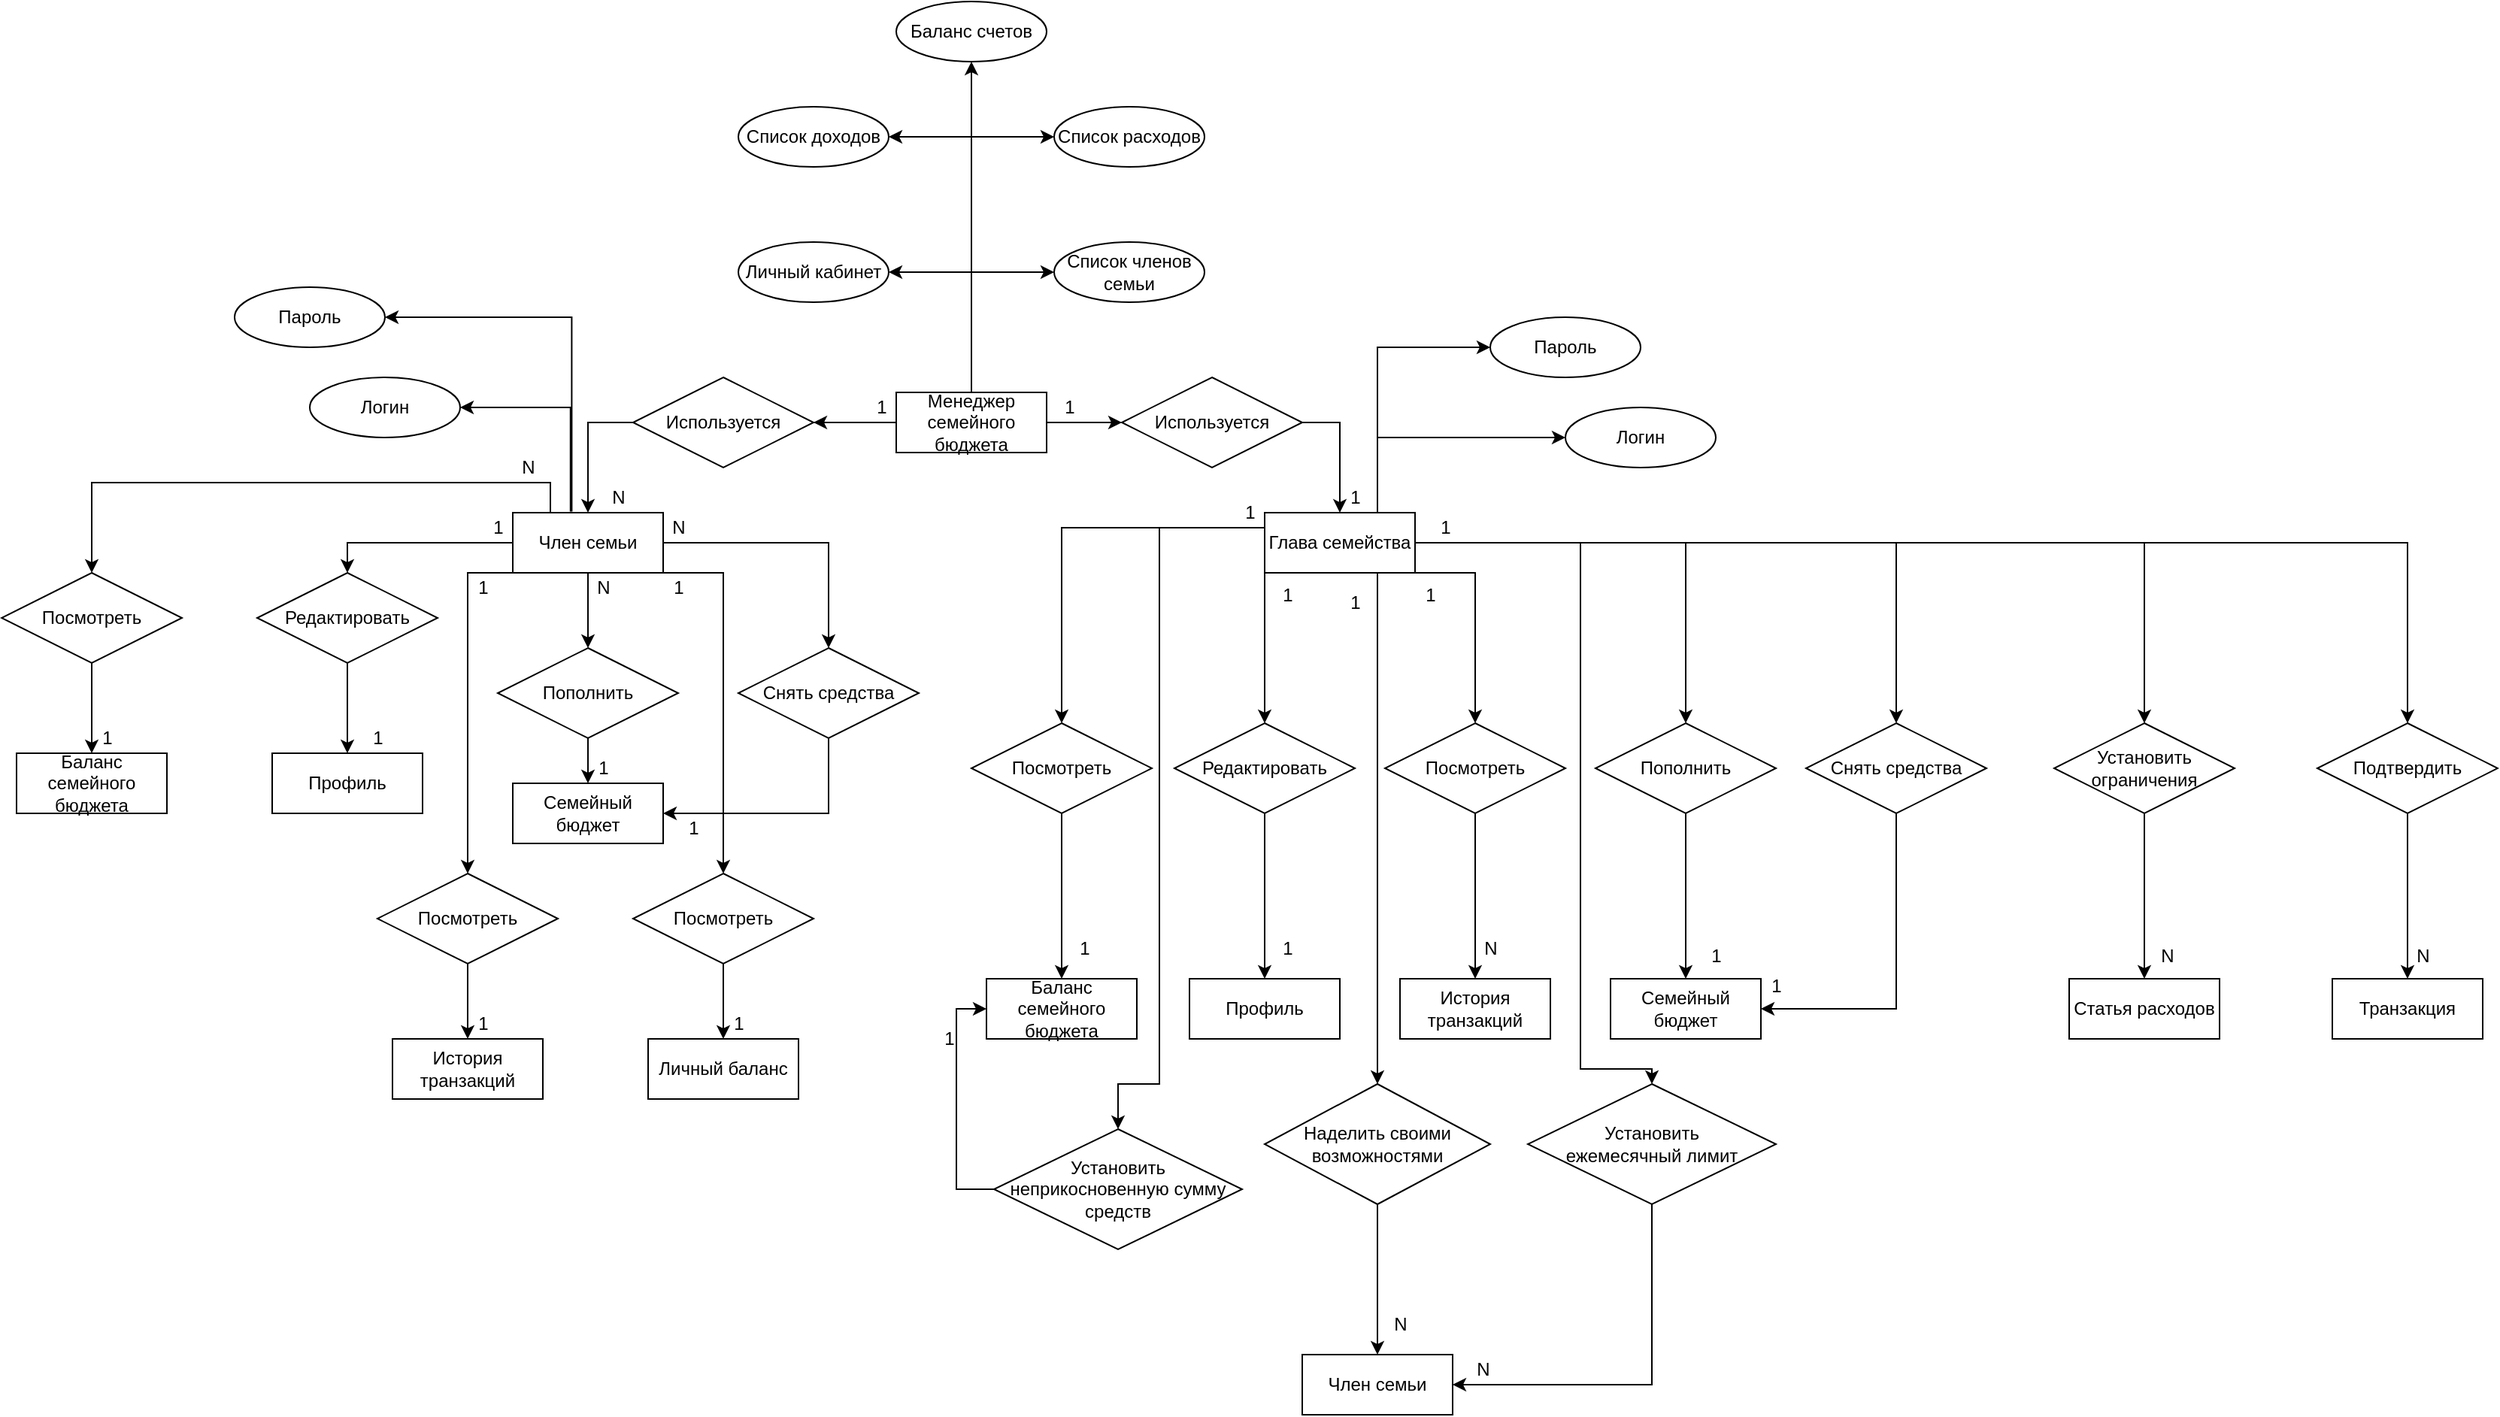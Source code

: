 <mxfile version="15.4.0" type="device"><diagram id="VKuiya5HrGEsP0JZhonp" name="Page-1"><mxGraphModel dx="1874" dy="616" grid="1" gridSize="10" guides="1" tooltips="1" connect="1" arrows="1" fold="1" page="1" pageScale="1" pageWidth="850" pageHeight="1100" math="0" shadow="0"><root><mxCell id="0"/><mxCell id="1" parent="0"/><mxCell id="NZDzveP1hdPCiu2ggj_U-82" style="edgeStyle=orthogonalEdgeStyle;rounded=0;orthogonalLoop=1;jettySize=auto;html=1;exitX=0.75;exitY=1;exitDx=0;exitDy=0;entryX=0.5;entryY=0;entryDx=0;entryDy=0;" parent="1" source="6q6qhcjkdTon8rBZHkUN-1" target="NZDzveP1hdPCiu2ggj_U-79" edge="1"><mxGeometry relative="1" as="geometry"/></mxCell><mxCell id="NZDzveP1hdPCiu2ggj_U-93" style="edgeStyle=orthogonalEdgeStyle;rounded=0;orthogonalLoop=1;jettySize=auto;html=1;exitX=1;exitY=0.5;exitDx=0;exitDy=0;entryX=0.5;entryY=0;entryDx=0;entryDy=0;" parent="1" source="6q6qhcjkdTon8rBZHkUN-1" target="NZDzveP1hdPCiu2ggj_U-92" edge="1"><mxGeometry relative="1" as="geometry"><Array as="points"><mxPoint x="900" y="980"/><mxPoint x="900" y="1330"/><mxPoint x="948" y="1330"/></Array></mxGeometry></mxCell><mxCell id="NZDzveP1hdPCiu2ggj_U-98" style="edgeStyle=orthogonalEdgeStyle;rounded=0;orthogonalLoop=1;jettySize=auto;html=1;exitX=0;exitY=0.25;exitDx=0;exitDy=0;entryX=0.5;entryY=0;entryDx=0;entryDy=0;" parent="1" source="6q6qhcjkdTon8rBZHkUN-1" target="NZDzveP1hdPCiu2ggj_U-86" edge="1"><mxGeometry relative="1" as="geometry"><Array as="points"><mxPoint x="620" y="970"/><mxPoint x="620" y="1340"/><mxPoint x="593" y="1340"/></Array></mxGeometry></mxCell><mxCell id="NZDzveP1hdPCiu2ggj_U-100" style="edgeStyle=orthogonalEdgeStyle;rounded=0;orthogonalLoop=1;jettySize=auto;html=1;exitX=1;exitY=0.5;exitDx=0;exitDy=0;entryX=0.5;entryY=0;entryDx=0;entryDy=0;" parent="1" source="6q6qhcjkdTon8rBZHkUN-1" target="NZDzveP1hdPCiu2ggj_U-99" edge="1"><mxGeometry relative="1" as="geometry"/></mxCell><mxCell id="NZDzveP1hdPCiu2ggj_U-105" style="edgeStyle=orthogonalEdgeStyle;rounded=0;orthogonalLoop=1;jettySize=auto;html=1;exitX=1;exitY=0.5;exitDx=0;exitDy=0;entryX=0.5;entryY=0;entryDx=0;entryDy=0;" parent="1" source="6q6qhcjkdTon8rBZHkUN-1" target="NZDzveP1hdPCiu2ggj_U-104" edge="1"><mxGeometry relative="1" as="geometry"/></mxCell><mxCell id="XKBWUPpmrIsreHQoQZ5f-3" style="edgeStyle=orthogonalEdgeStyle;rounded=0;orthogonalLoop=1;jettySize=auto;html=1;exitX=0.75;exitY=0;exitDx=0;exitDy=0;entryX=0;entryY=0.5;entryDx=0;entryDy=0;" edge="1" parent="1" source="6q6qhcjkdTon8rBZHkUN-1" target="XKBWUPpmrIsreHQoQZ5f-1"><mxGeometry relative="1" as="geometry"/></mxCell><mxCell id="XKBWUPpmrIsreHQoQZ5f-4" style="edgeStyle=orthogonalEdgeStyle;rounded=0;orthogonalLoop=1;jettySize=auto;html=1;exitX=0.75;exitY=0;exitDx=0;exitDy=0;entryX=0;entryY=0.5;entryDx=0;entryDy=0;" edge="1" parent="1" source="6q6qhcjkdTon8rBZHkUN-1" target="XKBWUPpmrIsreHQoQZ5f-2"><mxGeometry relative="1" as="geometry"/></mxCell><mxCell id="6q6qhcjkdTon8rBZHkUN-1" value="&lt;span&gt;Глава семейства&lt;br&gt;&lt;/span&gt;" style="whiteSpace=wrap;html=1;align=center;" parent="1" vertex="1"><mxGeometry x="690" y="960" width="100" height="40" as="geometry"/></mxCell><mxCell id="6q6qhcjkdTon8rBZHkUN-17" style="edgeStyle=orthogonalEdgeStyle;rounded=0;orthogonalLoop=1;jettySize=auto;html=1;entryX=0.5;entryY=0;entryDx=0;entryDy=0;" parent="1" source="6q6qhcjkdTon8rBZHkUN-2" target="6q6qhcjkdTon8rBZHkUN-16" edge="1"><mxGeometry relative="1" as="geometry"/></mxCell><mxCell id="6q6qhcjkdTon8rBZHkUN-24" style="edgeStyle=orthogonalEdgeStyle;rounded=0;orthogonalLoop=1;jettySize=auto;html=1;" parent="1" source="6q6qhcjkdTon8rBZHkUN-2" target="6q6qhcjkdTon8rBZHkUN-23" edge="1"><mxGeometry relative="1" as="geometry"/></mxCell><mxCell id="6q6qhcjkdTon8rBZHkUN-30" style="edgeStyle=orthogonalEdgeStyle;rounded=0;orthogonalLoop=1;jettySize=auto;html=1;entryX=0.5;entryY=0;entryDx=0;entryDy=0;" parent="1" source="6q6qhcjkdTon8rBZHkUN-2" target="6q6qhcjkdTon8rBZHkUN-29" edge="1"><mxGeometry relative="1" as="geometry"/></mxCell><mxCell id="6q6qhcjkdTon8rBZHkUN-39" style="edgeStyle=orthogonalEdgeStyle;rounded=0;orthogonalLoop=1;jettySize=auto;html=1;exitX=0;exitY=1;exitDx=0;exitDy=0;entryX=0.5;entryY=0;entryDx=0;entryDy=0;" parent="1" source="6q6qhcjkdTon8rBZHkUN-2" target="6q6qhcjkdTon8rBZHkUN-37" edge="1"><mxGeometry relative="1" as="geometry"><Array as="points"><mxPoint x="160" y="1000"/></Array></mxGeometry></mxCell><mxCell id="6q6qhcjkdTon8rBZHkUN-45" style="edgeStyle=orthogonalEdgeStyle;rounded=0;orthogonalLoop=1;jettySize=auto;html=1;exitX=1;exitY=1;exitDx=0;exitDy=0;entryX=0.5;entryY=0;entryDx=0;entryDy=0;" parent="1" source="6q6qhcjkdTon8rBZHkUN-2" target="6q6qhcjkdTon8rBZHkUN-44" edge="1"><mxGeometry relative="1" as="geometry"><Array as="points"><mxPoint x="330" y="1000"/></Array></mxGeometry></mxCell><mxCell id="6q6qhcjkdTon8rBZHkUN-51" style="edgeStyle=orthogonalEdgeStyle;rounded=0;orthogonalLoop=1;jettySize=auto;html=1;exitX=0.25;exitY=0;exitDx=0;exitDy=0;entryX=0.5;entryY=0;entryDx=0;entryDy=0;" parent="1" source="6q6qhcjkdTon8rBZHkUN-2" target="6q6qhcjkdTon8rBZHkUN-50" edge="1"><mxGeometry relative="1" as="geometry"/></mxCell><mxCell id="XKBWUPpmrIsreHQoQZ5f-8" style="edgeStyle=orthogonalEdgeStyle;rounded=0;orthogonalLoop=1;jettySize=auto;html=1;exitX=0.384;exitY=-0.02;exitDx=0;exitDy=0;entryX=1;entryY=0.5;entryDx=0;entryDy=0;exitPerimeter=0;" edge="1" parent="1" source="6q6qhcjkdTon8rBZHkUN-2" target="XKBWUPpmrIsreHQoQZ5f-7"><mxGeometry relative="1" as="geometry"/></mxCell><mxCell id="XKBWUPpmrIsreHQoQZ5f-9" style="edgeStyle=orthogonalEdgeStyle;rounded=0;orthogonalLoop=1;jettySize=auto;html=1;exitX=0.392;exitY=-0.02;exitDx=0;exitDy=0;entryX=1;entryY=0.5;entryDx=0;entryDy=0;exitPerimeter=0;" edge="1" parent="1" source="6q6qhcjkdTon8rBZHkUN-2" target="XKBWUPpmrIsreHQoQZ5f-6"><mxGeometry relative="1" as="geometry"/></mxCell><mxCell id="6q6qhcjkdTon8rBZHkUN-2" value="&lt;span&gt;Член семьи&lt;br&gt;&lt;/span&gt;" style="whiteSpace=wrap;html=1;align=center;" parent="1" vertex="1"><mxGeometry x="190" y="960" width="100" height="40" as="geometry"/></mxCell><mxCell id="6q6qhcjkdTon8rBZHkUN-5" style="edgeStyle=orthogonalEdgeStyle;rounded=0;orthogonalLoop=1;jettySize=auto;html=1;entryX=1;entryY=0.5;entryDx=0;entryDy=0;" parent="1" source="6q6qhcjkdTon8rBZHkUN-3" target="6q6qhcjkdTon8rBZHkUN-8" edge="1"><mxGeometry relative="1" as="geometry"/></mxCell><mxCell id="6q6qhcjkdTon8rBZHkUN-12" style="edgeStyle=orthogonalEdgeStyle;rounded=0;orthogonalLoop=1;jettySize=auto;html=1;entryX=0;entryY=0.5;entryDx=0;entryDy=0;" parent="1" source="6q6qhcjkdTon8rBZHkUN-3" target="6q6qhcjkdTon8rBZHkUN-10" edge="1"><mxGeometry relative="1" as="geometry"/></mxCell><mxCell id="N4uq52OBR6DOvUey_15M-6" style="edgeStyle=orthogonalEdgeStyle;rounded=0;orthogonalLoop=1;jettySize=auto;html=1;exitX=0.5;exitY=0;exitDx=0;exitDy=0;entryX=1;entryY=0.5;entryDx=0;entryDy=0;" parent="1" source="6q6qhcjkdTon8rBZHkUN-3" target="N4uq52OBR6DOvUey_15M-3" edge="1"><mxGeometry relative="1" as="geometry"/></mxCell><mxCell id="N4uq52OBR6DOvUey_15M-8" style="edgeStyle=orthogonalEdgeStyle;rounded=0;orthogonalLoop=1;jettySize=auto;html=1;exitX=0.5;exitY=0;exitDx=0;exitDy=0;entryX=0;entryY=0.5;entryDx=0;entryDy=0;" parent="1" source="6q6qhcjkdTon8rBZHkUN-3" target="N4uq52OBR6DOvUey_15M-4" edge="1"><mxGeometry relative="1" as="geometry"/></mxCell><mxCell id="N4uq52OBR6DOvUey_15M-9" style="edgeStyle=orthogonalEdgeStyle;rounded=0;orthogonalLoop=1;jettySize=auto;html=1;exitX=0.5;exitY=0;exitDx=0;exitDy=0;entryX=1;entryY=0.5;entryDx=0;entryDy=0;" parent="1" source="6q6qhcjkdTon8rBZHkUN-3" target="N4uq52OBR6DOvUey_15M-2" edge="1"><mxGeometry relative="1" as="geometry"/></mxCell><mxCell id="N4uq52OBR6DOvUey_15M-10" style="edgeStyle=orthogonalEdgeStyle;rounded=0;orthogonalLoop=1;jettySize=auto;html=1;exitX=0.5;exitY=0;exitDx=0;exitDy=0;entryX=0;entryY=0.5;entryDx=0;entryDy=0;" parent="1" source="6q6qhcjkdTon8rBZHkUN-3" target="N4uq52OBR6DOvUey_15M-1" edge="1"><mxGeometry relative="1" as="geometry"/></mxCell><mxCell id="N4uq52OBR6DOvUey_15M-11" style="edgeStyle=orthogonalEdgeStyle;rounded=0;orthogonalLoop=1;jettySize=auto;html=1;exitX=0.5;exitY=0;exitDx=0;exitDy=0;entryX=0.5;entryY=1;entryDx=0;entryDy=0;" parent="1" source="6q6qhcjkdTon8rBZHkUN-3" target="N4uq52OBR6DOvUey_15M-5" edge="1"><mxGeometry relative="1" as="geometry"><mxPoint x="470" y="760" as="targetPoint"/></mxGeometry></mxCell><mxCell id="6q6qhcjkdTon8rBZHkUN-3" value="&lt;span&gt;Менеджер семейного бюджета&lt;br&gt;&lt;/span&gt;" style="whiteSpace=wrap;html=1;align=center;" parent="1" vertex="1"><mxGeometry x="445" y="880" width="100" height="40" as="geometry"/></mxCell><mxCell id="6q6qhcjkdTon8rBZHkUN-6" value="1" style="text;html=1;align=center;verticalAlign=middle;resizable=0;points=[];autosize=1;strokeColor=none;fillColor=none;" parent="1" vertex="1"><mxGeometry x="425" y="880" width="20" height="20" as="geometry"/></mxCell><mxCell id="6q6qhcjkdTon8rBZHkUN-7" value="N" style="text;html=1;align=center;verticalAlign=middle;resizable=0;points=[];autosize=1;strokeColor=none;fillColor=none;" parent="1" vertex="1"><mxGeometry x="250" y="940" width="20" height="20" as="geometry"/></mxCell><mxCell id="6q6qhcjkdTon8rBZHkUN-9" style="edgeStyle=orthogonalEdgeStyle;rounded=0;orthogonalLoop=1;jettySize=auto;html=1;exitX=0;exitY=0.5;exitDx=0;exitDy=0;" parent="1" source="6q6qhcjkdTon8rBZHkUN-8" target="6q6qhcjkdTon8rBZHkUN-2" edge="1"><mxGeometry relative="1" as="geometry"/></mxCell><mxCell id="6q6qhcjkdTon8rBZHkUN-8" value="Используется" style="shape=rhombus;perimeter=rhombusPerimeter;whiteSpace=wrap;html=1;align=center;" parent="1" vertex="1"><mxGeometry x="270" y="870" width="120" height="60" as="geometry"/></mxCell><mxCell id="6q6qhcjkdTon8rBZHkUN-13" style="edgeStyle=orthogonalEdgeStyle;rounded=0;orthogonalLoop=1;jettySize=auto;html=1;entryX=0.5;entryY=0;entryDx=0;entryDy=0;exitX=1;exitY=0.5;exitDx=0;exitDy=0;" parent="1" source="6q6qhcjkdTon8rBZHkUN-10" target="6q6qhcjkdTon8rBZHkUN-1" edge="1"><mxGeometry relative="1" as="geometry"/></mxCell><mxCell id="6q6qhcjkdTon8rBZHkUN-10" value="Используется" style="shape=rhombus;perimeter=rhombusPerimeter;whiteSpace=wrap;html=1;align=center;" parent="1" vertex="1"><mxGeometry x="595" y="870" width="120" height="60" as="geometry"/></mxCell><mxCell id="6q6qhcjkdTon8rBZHkUN-14" value="1" style="text;html=1;align=center;verticalAlign=middle;resizable=0;points=[];autosize=1;strokeColor=none;fillColor=none;" parent="1" vertex="1"><mxGeometry x="550" y="880" width="20" height="20" as="geometry"/></mxCell><mxCell id="6q6qhcjkdTon8rBZHkUN-15" value="1" style="text;html=1;align=center;verticalAlign=middle;resizable=0;points=[];autosize=1;strokeColor=none;fillColor=none;" parent="1" vertex="1"><mxGeometry x="740" y="940" width="20" height="20" as="geometry"/></mxCell><mxCell id="6q6qhcjkdTon8rBZHkUN-20" style="edgeStyle=orthogonalEdgeStyle;rounded=0;orthogonalLoop=1;jettySize=auto;html=1;" parent="1" source="6q6qhcjkdTon8rBZHkUN-16" target="6q6qhcjkdTon8rBZHkUN-19" edge="1"><mxGeometry relative="1" as="geometry"/></mxCell><mxCell id="6q6qhcjkdTon8rBZHkUN-16" value="Редактировать" style="shape=rhombus;perimeter=rhombusPerimeter;whiteSpace=wrap;html=1;align=center;" parent="1" vertex="1"><mxGeometry x="20" y="1000" width="120" height="60" as="geometry"/></mxCell><mxCell id="6q6qhcjkdTon8rBZHkUN-18" value="1" style="text;html=1;align=center;verticalAlign=middle;resizable=0;points=[];autosize=1;strokeColor=none;fillColor=none;" parent="1" vertex="1"><mxGeometry x="170" y="960" width="20" height="20" as="geometry"/></mxCell><mxCell id="6q6qhcjkdTon8rBZHkUN-19" value="Профиль" style="whiteSpace=wrap;html=1;align=center;" parent="1" vertex="1"><mxGeometry x="30" y="1120" width="100" height="40" as="geometry"/></mxCell><mxCell id="6q6qhcjkdTon8rBZHkUN-21" value="1" style="text;html=1;align=center;verticalAlign=middle;resizable=0;points=[];autosize=1;strokeColor=none;fillColor=none;" parent="1" vertex="1"><mxGeometry x="90" y="1100" width="20" height="20" as="geometry"/></mxCell><mxCell id="6q6qhcjkdTon8rBZHkUN-27" style="edgeStyle=orthogonalEdgeStyle;rounded=0;orthogonalLoop=1;jettySize=auto;html=1;entryX=0.5;entryY=0;entryDx=0;entryDy=0;" parent="1" source="6q6qhcjkdTon8rBZHkUN-23" target="6q6qhcjkdTon8rBZHkUN-26" edge="1"><mxGeometry relative="1" as="geometry"/></mxCell><mxCell id="6q6qhcjkdTon8rBZHkUN-23" value="Пополнить" style="shape=rhombus;perimeter=rhombusPerimeter;whiteSpace=wrap;html=1;align=center;" parent="1" vertex="1"><mxGeometry x="180" y="1050" width="120" height="60" as="geometry"/></mxCell><mxCell id="6q6qhcjkdTon8rBZHkUN-25" value="N" style="text;html=1;align=center;verticalAlign=middle;resizable=0;points=[];autosize=1;strokeColor=none;fillColor=none;" parent="1" vertex="1"><mxGeometry x="240" y="1000" width="20" height="20" as="geometry"/></mxCell><mxCell id="6q6qhcjkdTon8rBZHkUN-26" value="Семейный бюджет" style="whiteSpace=wrap;html=1;align=center;" parent="1" vertex="1"><mxGeometry x="190" y="1140" width="100" height="40" as="geometry"/></mxCell><mxCell id="6q6qhcjkdTon8rBZHkUN-28" value="1" style="text;html=1;align=center;verticalAlign=middle;resizable=0;points=[];autosize=1;strokeColor=none;fillColor=none;" parent="1" vertex="1"><mxGeometry x="240" y="1120" width="20" height="20" as="geometry"/></mxCell><mxCell id="6q6qhcjkdTon8rBZHkUN-32" style="edgeStyle=orthogonalEdgeStyle;rounded=0;orthogonalLoop=1;jettySize=auto;html=1;entryX=1;entryY=0.5;entryDx=0;entryDy=0;" parent="1" source="6q6qhcjkdTon8rBZHkUN-29" target="6q6qhcjkdTon8rBZHkUN-26" edge="1"><mxGeometry relative="1" as="geometry"><mxPoint x="400" y="1140" as="targetPoint"/><Array as="points"><mxPoint x="400" y="1160"/></Array></mxGeometry></mxCell><mxCell id="6q6qhcjkdTon8rBZHkUN-29" value="Снять средства" style="shape=rhombus;perimeter=rhombusPerimeter;whiteSpace=wrap;html=1;align=center;" parent="1" vertex="1"><mxGeometry x="340" y="1050" width="120" height="60" as="geometry"/></mxCell><mxCell id="6q6qhcjkdTon8rBZHkUN-33" value="1" style="text;html=1;align=center;verticalAlign=middle;resizable=0;points=[];autosize=1;strokeColor=none;fillColor=none;" parent="1" vertex="1"><mxGeometry x="300" y="1160" width="20" height="20" as="geometry"/></mxCell><mxCell id="6q6qhcjkdTon8rBZHkUN-34" value="N" style="text;html=1;align=center;verticalAlign=middle;resizable=0;points=[];autosize=1;strokeColor=none;fillColor=none;" parent="1" vertex="1"><mxGeometry x="290" y="960" width="20" height="20" as="geometry"/></mxCell><mxCell id="6q6qhcjkdTon8rBZHkUN-41" style="edgeStyle=orthogonalEdgeStyle;rounded=0;orthogonalLoop=1;jettySize=auto;html=1;entryX=0.5;entryY=0;entryDx=0;entryDy=0;" parent="1" source="6q6qhcjkdTon8rBZHkUN-37" target="6q6qhcjkdTon8rBZHkUN-38" edge="1"><mxGeometry relative="1" as="geometry"/></mxCell><mxCell id="6q6qhcjkdTon8rBZHkUN-37" value="Посмотреть" style="shape=rhombus;perimeter=rhombusPerimeter;whiteSpace=wrap;html=1;align=center;" parent="1" vertex="1"><mxGeometry x="100" y="1200" width="120" height="60" as="geometry"/></mxCell><mxCell id="6q6qhcjkdTon8rBZHkUN-38" value="История транзакций" style="whiteSpace=wrap;html=1;align=center;" parent="1" vertex="1"><mxGeometry x="110" y="1310" width="100" height="40" as="geometry"/></mxCell><mxCell id="6q6qhcjkdTon8rBZHkUN-40" value="1" style="text;html=1;align=center;verticalAlign=middle;resizable=0;points=[];autosize=1;strokeColor=none;fillColor=none;" parent="1" vertex="1"><mxGeometry x="160" y="1000" width="20" height="20" as="geometry"/></mxCell><mxCell id="6q6qhcjkdTon8rBZHkUN-42" value="1" style="text;html=1;align=center;verticalAlign=middle;resizable=0;points=[];autosize=1;strokeColor=none;fillColor=none;" parent="1" vertex="1"><mxGeometry x="160" y="1290" width="20" height="20" as="geometry"/></mxCell><mxCell id="6q6qhcjkdTon8rBZHkUN-48" style="edgeStyle=orthogonalEdgeStyle;rounded=0;orthogonalLoop=1;jettySize=auto;html=1;exitX=0.5;exitY=1;exitDx=0;exitDy=0;" parent="1" source="6q6qhcjkdTon8rBZHkUN-44" target="6q6qhcjkdTon8rBZHkUN-47" edge="1"><mxGeometry relative="1" as="geometry"/></mxCell><mxCell id="6q6qhcjkdTon8rBZHkUN-44" value="Посмотреть" style="shape=rhombus;perimeter=rhombusPerimeter;whiteSpace=wrap;html=1;align=center;" parent="1" vertex="1"><mxGeometry x="270" y="1200" width="120" height="60" as="geometry"/></mxCell><mxCell id="6q6qhcjkdTon8rBZHkUN-46" value="1" style="text;html=1;align=center;verticalAlign=middle;resizable=0;points=[];autosize=1;strokeColor=none;fillColor=none;" parent="1" vertex="1"><mxGeometry x="290" y="1000" width="20" height="20" as="geometry"/></mxCell><mxCell id="6q6qhcjkdTon8rBZHkUN-47" value="Личный баланс" style="whiteSpace=wrap;html=1;align=center;" parent="1" vertex="1"><mxGeometry x="280" y="1310" width="100" height="40" as="geometry"/></mxCell><mxCell id="6q6qhcjkdTon8rBZHkUN-49" value="1" style="text;html=1;align=center;verticalAlign=middle;resizable=0;points=[];autosize=1;strokeColor=none;fillColor=none;" parent="1" vertex="1"><mxGeometry x="330" y="1290" width="20" height="20" as="geometry"/></mxCell><mxCell id="6q6qhcjkdTon8rBZHkUN-54" style="edgeStyle=orthogonalEdgeStyle;rounded=0;orthogonalLoop=1;jettySize=auto;html=1;entryX=0.5;entryY=0;entryDx=0;entryDy=0;" parent="1" source="6q6qhcjkdTon8rBZHkUN-50" target="6q6qhcjkdTon8rBZHkUN-53" edge="1"><mxGeometry relative="1" as="geometry"/></mxCell><mxCell id="6q6qhcjkdTon8rBZHkUN-50" value="Посмотреть" style="shape=rhombus;perimeter=rhombusPerimeter;whiteSpace=wrap;html=1;align=center;" parent="1" vertex="1"><mxGeometry x="-150" y="1000" width="120" height="60" as="geometry"/></mxCell><mxCell id="6q6qhcjkdTon8rBZHkUN-52" value="N" style="text;html=1;align=center;verticalAlign=middle;resizable=0;points=[];autosize=1;strokeColor=none;fillColor=none;" parent="1" vertex="1"><mxGeometry x="190" y="920" width="20" height="20" as="geometry"/></mxCell><mxCell id="6q6qhcjkdTon8rBZHkUN-53" value="Баланс семейного бюджета" style="whiteSpace=wrap;html=1;align=center;" parent="1" vertex="1"><mxGeometry x="-140" y="1120" width="100" height="40" as="geometry"/></mxCell><mxCell id="6q6qhcjkdTon8rBZHkUN-55" value="1" style="text;html=1;align=center;verticalAlign=middle;resizable=0;points=[];autosize=1;strokeColor=none;fillColor=none;" parent="1" vertex="1"><mxGeometry x="-90" y="1100" width="20" height="20" as="geometry"/></mxCell><mxCell id="NZDzveP1hdPCiu2ggj_U-36" style="edgeStyle=orthogonalEdgeStyle;rounded=0;orthogonalLoop=1;jettySize=auto;html=1;entryX=0.5;entryY=0;entryDx=0;entryDy=0;exitX=0;exitY=1;exitDx=0;exitDy=0;" parent="1" source="6q6qhcjkdTon8rBZHkUN-1" target="NZDzveP1hdPCiu2ggj_U-45" edge="1"><mxGeometry relative="1" as="geometry"/></mxCell><mxCell id="NZDzveP1hdPCiu2ggj_U-37" style="edgeStyle=orthogonalEdgeStyle;rounded=0;orthogonalLoop=1;jettySize=auto;html=1;exitX=1;exitY=0.5;exitDx=0;exitDy=0;" parent="1" source="6q6qhcjkdTon8rBZHkUN-1" target="NZDzveP1hdPCiu2ggj_U-50" edge="1"><mxGeometry relative="1" as="geometry"><mxPoint x="990" y="1085" as="sourcePoint"/></mxGeometry></mxCell><mxCell id="NZDzveP1hdPCiu2ggj_U-38" style="edgeStyle=orthogonalEdgeStyle;rounded=0;orthogonalLoop=1;jettySize=auto;html=1;entryX=0.5;entryY=0;entryDx=0;entryDy=0;exitX=1;exitY=0.5;exitDx=0;exitDy=0;" parent="1" source="6q6qhcjkdTon8rBZHkUN-1" target="NZDzveP1hdPCiu2ggj_U-55" edge="1"><mxGeometry relative="1" as="geometry"><mxPoint x="1040" y="1065" as="sourcePoint"/></mxGeometry></mxCell><mxCell id="NZDzveP1hdPCiu2ggj_U-39" style="edgeStyle=orthogonalEdgeStyle;rounded=0;orthogonalLoop=1;jettySize=auto;html=1;exitX=0.75;exitY=1;exitDx=0;exitDy=0;entryX=0.5;entryY=0;entryDx=0;entryDy=0;" parent="1" source="6q6qhcjkdTon8rBZHkUN-1" target="NZDzveP1hdPCiu2ggj_U-59" edge="1"><mxGeometry relative="1" as="geometry"><Array as="points"><mxPoint x="830" y="1000"/></Array><mxPoint x="940" y="1085" as="sourcePoint"/></mxGeometry></mxCell><mxCell id="NZDzveP1hdPCiu2ggj_U-41" style="edgeStyle=orthogonalEdgeStyle;rounded=0;orthogonalLoop=1;jettySize=auto;html=1;exitX=0;exitY=0;exitDx=0;exitDy=0;entryX=0.5;entryY=0;entryDx=0;entryDy=0;" parent="1" source="6q6qhcjkdTon8rBZHkUN-1" target="NZDzveP1hdPCiu2ggj_U-69" edge="1"><mxGeometry relative="1" as="geometry"><Array as="points"><mxPoint x="690" y="970"/><mxPoint x="555" y="970"/></Array></mxGeometry></mxCell><mxCell id="NZDzveP1hdPCiu2ggj_U-44" style="edgeStyle=orthogonalEdgeStyle;rounded=0;orthogonalLoop=1;jettySize=auto;html=1;" parent="1" source="NZDzveP1hdPCiu2ggj_U-45" target="NZDzveP1hdPCiu2ggj_U-47" edge="1"><mxGeometry relative="1" as="geometry"/></mxCell><mxCell id="NZDzveP1hdPCiu2ggj_U-45" value="Редактировать" style="shape=rhombus;perimeter=rhombusPerimeter;whiteSpace=wrap;html=1;align=center;" parent="1" vertex="1"><mxGeometry x="630" y="1100" width="120" height="60" as="geometry"/></mxCell><mxCell id="NZDzveP1hdPCiu2ggj_U-46" value="1" style="text;html=1;align=center;verticalAlign=middle;resizable=0;points=[];autosize=1;strokeColor=none;fillColor=none;" parent="1" vertex="1"><mxGeometry x="670" y="950" width="20" height="20" as="geometry"/></mxCell><mxCell id="NZDzveP1hdPCiu2ggj_U-47" value="Профиль" style="whiteSpace=wrap;html=1;align=center;" parent="1" vertex="1"><mxGeometry x="640" y="1270" width="100" height="40" as="geometry"/></mxCell><mxCell id="NZDzveP1hdPCiu2ggj_U-48" value="1" style="text;html=1;align=center;verticalAlign=middle;resizable=0;points=[];autosize=1;strokeColor=none;fillColor=none;" parent="1" vertex="1"><mxGeometry x="695" y="1240" width="20" height="20" as="geometry"/></mxCell><mxCell id="NZDzveP1hdPCiu2ggj_U-49" style="edgeStyle=orthogonalEdgeStyle;rounded=0;orthogonalLoop=1;jettySize=auto;html=1;entryX=0.5;entryY=0;entryDx=0;entryDy=0;" parent="1" source="NZDzveP1hdPCiu2ggj_U-50" target="NZDzveP1hdPCiu2ggj_U-52" edge="1"><mxGeometry relative="1" as="geometry"/></mxCell><mxCell id="NZDzveP1hdPCiu2ggj_U-50" value="Пополнить" style="shape=rhombus;perimeter=rhombusPerimeter;whiteSpace=wrap;html=1;align=center;" parent="1" vertex="1"><mxGeometry x="910" y="1100" width="120" height="60" as="geometry"/></mxCell><mxCell id="NZDzveP1hdPCiu2ggj_U-52" value="Семейный бюджет" style="whiteSpace=wrap;html=1;align=center;" parent="1" vertex="1"><mxGeometry x="920" y="1270" width="100" height="40" as="geometry"/></mxCell><mxCell id="NZDzveP1hdPCiu2ggj_U-53" value="1" style="text;html=1;align=center;verticalAlign=middle;resizable=0;points=[];autosize=1;strokeColor=none;fillColor=none;" parent="1" vertex="1"><mxGeometry x="980" y="1245" width="20" height="20" as="geometry"/></mxCell><mxCell id="NZDzveP1hdPCiu2ggj_U-54" style="edgeStyle=orthogonalEdgeStyle;rounded=0;orthogonalLoop=1;jettySize=auto;html=1;entryX=1;entryY=0.5;entryDx=0;entryDy=0;exitX=0.5;exitY=1;exitDx=0;exitDy=0;" parent="1" source="NZDzveP1hdPCiu2ggj_U-55" target="NZDzveP1hdPCiu2ggj_U-52" edge="1"><mxGeometry relative="1" as="geometry"><mxPoint x="1150" y="1225" as="targetPoint"/><Array as="points"><mxPoint x="1110" y="1290"/></Array></mxGeometry></mxCell><mxCell id="NZDzveP1hdPCiu2ggj_U-55" value="Снять средства" style="shape=rhombus;perimeter=rhombusPerimeter;whiteSpace=wrap;html=1;align=center;" parent="1" vertex="1"><mxGeometry x="1050" y="1100" width="120" height="60" as="geometry"/></mxCell><mxCell id="NZDzveP1hdPCiu2ggj_U-56" value="1" style="text;html=1;align=center;verticalAlign=middle;resizable=0;points=[];autosize=1;strokeColor=none;fillColor=none;" parent="1" vertex="1"><mxGeometry x="800" y="960" width="20" height="20" as="geometry"/></mxCell><mxCell id="NZDzveP1hdPCiu2ggj_U-58" style="edgeStyle=orthogonalEdgeStyle;rounded=0;orthogonalLoop=1;jettySize=auto;html=1;entryX=0.5;entryY=0;entryDx=0;entryDy=0;" parent="1" source="NZDzveP1hdPCiu2ggj_U-59" target="NZDzveP1hdPCiu2ggj_U-60" edge="1"><mxGeometry relative="1" as="geometry"/></mxCell><mxCell id="NZDzveP1hdPCiu2ggj_U-59" value="Посмотреть" style="shape=rhombus;perimeter=rhombusPerimeter;whiteSpace=wrap;html=1;align=center;" parent="1" vertex="1"><mxGeometry x="770" y="1100" width="120" height="60" as="geometry"/></mxCell><mxCell id="NZDzveP1hdPCiu2ggj_U-60" value="История транзакций" style="whiteSpace=wrap;html=1;align=center;" parent="1" vertex="1"><mxGeometry x="780" y="1270" width="100" height="40" as="geometry"/></mxCell><mxCell id="NZDzveP1hdPCiu2ggj_U-61" value="1" style="text;html=1;align=center;verticalAlign=middle;resizable=0;points=[];autosize=1;strokeColor=none;fillColor=none;" parent="1" vertex="1"><mxGeometry x="790" y="1005" width="20" height="20" as="geometry"/></mxCell><mxCell id="NZDzveP1hdPCiu2ggj_U-62" value="N" style="text;html=1;align=center;verticalAlign=middle;resizable=0;points=[];autosize=1;strokeColor=none;fillColor=none;" parent="1" vertex="1"><mxGeometry x="830" y="1240" width="20" height="20" as="geometry"/></mxCell><mxCell id="NZDzveP1hdPCiu2ggj_U-68" style="edgeStyle=orthogonalEdgeStyle;rounded=0;orthogonalLoop=1;jettySize=auto;html=1;entryX=0.5;entryY=0;entryDx=0;entryDy=0;" parent="1" source="NZDzveP1hdPCiu2ggj_U-69" target="NZDzveP1hdPCiu2ggj_U-70" edge="1"><mxGeometry relative="1" as="geometry"/></mxCell><mxCell id="NZDzveP1hdPCiu2ggj_U-69" value="Посмотреть" style="shape=rhombus;perimeter=rhombusPerimeter;whiteSpace=wrap;html=1;align=center;" parent="1" vertex="1"><mxGeometry x="495" y="1100" width="120" height="60" as="geometry"/></mxCell><mxCell id="NZDzveP1hdPCiu2ggj_U-70" value="Баланс семейного бюджета" style="whiteSpace=wrap;html=1;align=center;" parent="1" vertex="1"><mxGeometry x="505" y="1270" width="100" height="40" as="geometry"/></mxCell><mxCell id="NZDzveP1hdPCiu2ggj_U-71" value="1" style="text;html=1;align=center;verticalAlign=middle;resizable=0;points=[];autosize=1;strokeColor=none;fillColor=none;" parent="1" vertex="1"><mxGeometry x="560" y="1240" width="20" height="20" as="geometry"/></mxCell><mxCell id="NZDzveP1hdPCiu2ggj_U-75" value="1" style="text;html=1;align=center;verticalAlign=middle;resizable=0;points=[];autosize=1;strokeColor=none;fillColor=none;" parent="1" vertex="1"><mxGeometry x="695" y="1005" width="20" height="20" as="geometry"/></mxCell><mxCell id="NZDzveP1hdPCiu2ggj_U-78" value="1" style="text;html=1;align=center;verticalAlign=middle;resizable=0;points=[];autosize=1;strokeColor=none;fillColor=none;" parent="1" vertex="1"><mxGeometry x="1020" y="1265" width="20" height="20" as="geometry"/></mxCell><mxCell id="NZDzveP1hdPCiu2ggj_U-84" style="edgeStyle=orthogonalEdgeStyle;rounded=0;orthogonalLoop=1;jettySize=auto;html=1;" parent="1" source="NZDzveP1hdPCiu2ggj_U-79" target="NZDzveP1hdPCiu2ggj_U-83" edge="1"><mxGeometry relative="1" as="geometry"/></mxCell><mxCell id="NZDzveP1hdPCiu2ggj_U-79" value="Наделить своими возможностями" style="shape=rhombus;perimeter=rhombusPerimeter;whiteSpace=wrap;html=1;align=center;" parent="1" vertex="1"><mxGeometry x="690" y="1340" width="150" height="80" as="geometry"/></mxCell><mxCell id="NZDzveP1hdPCiu2ggj_U-81" value="1" style="text;html=1;align=center;verticalAlign=middle;resizable=0;points=[];autosize=1;strokeColor=none;fillColor=none;" parent="1" vertex="1"><mxGeometry x="740" y="1010" width="20" height="20" as="geometry"/></mxCell><mxCell id="NZDzveP1hdPCiu2ggj_U-83" value="Член семьи" style="whiteSpace=wrap;html=1;align=center;" parent="1" vertex="1"><mxGeometry x="715" y="1520" width="100" height="40" as="geometry"/></mxCell><mxCell id="NZDzveP1hdPCiu2ggj_U-85" value="N" style="text;html=1;align=center;verticalAlign=middle;resizable=0;points=[];autosize=1;strokeColor=none;fillColor=none;" parent="1" vertex="1"><mxGeometry x="770" y="1490" width="20" height="20" as="geometry"/></mxCell><mxCell id="NZDzveP1hdPCiu2ggj_U-90" style="edgeStyle=orthogonalEdgeStyle;rounded=0;orthogonalLoop=1;jettySize=auto;html=1;exitX=0.5;exitY=1;exitDx=0;exitDy=0;entryX=1;entryY=0.5;entryDx=0;entryDy=0;" parent="1" source="NZDzveP1hdPCiu2ggj_U-92" target="NZDzveP1hdPCiu2ggj_U-83" edge="1"><mxGeometry relative="1" as="geometry"/></mxCell><mxCell id="NZDzveP1hdPCiu2ggj_U-94" style="edgeStyle=orthogonalEdgeStyle;rounded=0;orthogonalLoop=1;jettySize=auto;html=1;entryX=0;entryY=0.5;entryDx=0;entryDy=0;exitX=0;exitY=0.5;exitDx=0;exitDy=0;" parent="1" source="NZDzveP1hdPCiu2ggj_U-86" target="NZDzveP1hdPCiu2ggj_U-70" edge="1"><mxGeometry relative="1" as="geometry"/></mxCell><mxCell id="NZDzveP1hdPCiu2ggj_U-86" value="Установить неприкосновенную сумму средств" style="shape=rhombus;perimeter=rhombusPerimeter;whiteSpace=wrap;html=1;align=center;" parent="1" vertex="1"><mxGeometry x="510" y="1370" width="165" height="80" as="geometry"/></mxCell><mxCell id="NZDzveP1hdPCiu2ggj_U-91" value="N" style="text;html=1;align=center;verticalAlign=middle;resizable=0;points=[];autosize=1;strokeColor=none;fillColor=none;" parent="1" vertex="1"><mxGeometry x="825" y="1520" width="20" height="20" as="geometry"/></mxCell><mxCell id="NZDzveP1hdPCiu2ggj_U-92" value="Установить&lt;br&gt;ежемесячный лимит" style="shape=rhombus;perimeter=rhombusPerimeter;whiteSpace=wrap;html=1;align=center;" parent="1" vertex="1"><mxGeometry x="865" y="1340" width="165" height="80" as="geometry"/></mxCell><mxCell id="NZDzveP1hdPCiu2ggj_U-95" value="1" style="text;html=1;align=center;verticalAlign=middle;resizable=0;points=[];autosize=1;strokeColor=none;fillColor=none;" parent="1" vertex="1"><mxGeometry x="470" y="1300" width="20" height="20" as="geometry"/></mxCell><mxCell id="NZDzveP1hdPCiu2ggj_U-102" style="edgeStyle=orthogonalEdgeStyle;rounded=0;orthogonalLoop=1;jettySize=auto;html=1;" parent="1" source="NZDzveP1hdPCiu2ggj_U-99" target="NZDzveP1hdPCiu2ggj_U-101" edge="1"><mxGeometry relative="1" as="geometry"/></mxCell><mxCell id="NZDzveP1hdPCiu2ggj_U-99" value="Установить ограничения" style="shape=rhombus;perimeter=rhombusPerimeter;whiteSpace=wrap;html=1;align=center;" parent="1" vertex="1"><mxGeometry x="1215" y="1100" width="120" height="60" as="geometry"/></mxCell><mxCell id="NZDzveP1hdPCiu2ggj_U-101" value="Статья расходов" style="whiteSpace=wrap;html=1;align=center;" parent="1" vertex="1"><mxGeometry x="1225" y="1270" width="100" height="40" as="geometry"/></mxCell><mxCell id="NZDzveP1hdPCiu2ggj_U-103" value="N" style="text;html=1;align=center;verticalAlign=middle;resizable=0;points=[];autosize=1;strokeColor=none;fillColor=none;" parent="1" vertex="1"><mxGeometry x="1280" y="1245" width="20" height="20" as="geometry"/></mxCell><mxCell id="NZDzveP1hdPCiu2ggj_U-107" style="edgeStyle=orthogonalEdgeStyle;rounded=0;orthogonalLoop=1;jettySize=auto;html=1;exitX=0.5;exitY=1;exitDx=0;exitDy=0;" parent="1" source="NZDzveP1hdPCiu2ggj_U-104" target="NZDzveP1hdPCiu2ggj_U-106" edge="1"><mxGeometry relative="1" as="geometry"/></mxCell><mxCell id="NZDzveP1hdPCiu2ggj_U-104" value="Подтвердить" style="shape=rhombus;perimeter=rhombusPerimeter;whiteSpace=wrap;html=1;align=center;" parent="1" vertex="1"><mxGeometry x="1390" y="1100" width="120" height="60" as="geometry"/></mxCell><mxCell id="NZDzveP1hdPCiu2ggj_U-106" value="Транзакция" style="whiteSpace=wrap;html=1;align=center;" parent="1" vertex="1"><mxGeometry x="1400" y="1270" width="100" height="40" as="geometry"/></mxCell><mxCell id="NZDzveP1hdPCiu2ggj_U-108" value="N" style="text;html=1;align=center;verticalAlign=middle;resizable=0;points=[];autosize=1;strokeColor=none;fillColor=none;" parent="1" vertex="1"><mxGeometry x="1450" y="1245" width="20" height="20" as="geometry"/></mxCell><mxCell id="N4uq52OBR6DOvUey_15M-1" value="Список расходов" style="ellipse;whiteSpace=wrap;html=1;" parent="1" vertex="1"><mxGeometry x="550" y="690" width="100" height="40" as="geometry"/></mxCell><mxCell id="N4uq52OBR6DOvUey_15M-2" value="Список доходов" style="ellipse;whiteSpace=wrap;html=1;" parent="1" vertex="1"><mxGeometry x="340" y="690" width="100" height="40" as="geometry"/></mxCell><mxCell id="N4uq52OBR6DOvUey_15M-3" value="Личный кабинет" style="ellipse;whiteSpace=wrap;html=1;" parent="1" vertex="1"><mxGeometry x="340" y="780" width="100" height="40" as="geometry"/></mxCell><mxCell id="N4uq52OBR6DOvUey_15M-4" value="Список членов семьи" style="ellipse;whiteSpace=wrap;html=1;" parent="1" vertex="1"><mxGeometry x="550" y="780" width="100" height="40" as="geometry"/></mxCell><mxCell id="N4uq52OBR6DOvUey_15M-5" value="Баланс счетов" style="ellipse;whiteSpace=wrap;html=1;" parent="1" vertex="1"><mxGeometry x="445" y="620" width="100" height="40" as="geometry"/></mxCell><mxCell id="XKBWUPpmrIsreHQoQZ5f-1" value="Пароль" style="ellipse;whiteSpace=wrap;html=1;" vertex="1" parent="1"><mxGeometry x="840" y="830" width="100" height="40" as="geometry"/></mxCell><mxCell id="XKBWUPpmrIsreHQoQZ5f-2" value="Логин" style="ellipse;whiteSpace=wrap;html=1;" vertex="1" parent="1"><mxGeometry x="890" y="890" width="100" height="40" as="geometry"/></mxCell><mxCell id="XKBWUPpmrIsreHQoQZ5f-6" value="Пароль" style="ellipse;whiteSpace=wrap;html=1;" vertex="1" parent="1"><mxGeometry x="5" y="810" width="100" height="40" as="geometry"/></mxCell><mxCell id="XKBWUPpmrIsreHQoQZ5f-7" value="Логин" style="ellipse;whiteSpace=wrap;html=1;" vertex="1" parent="1"><mxGeometry x="55" y="870" width="100" height="40" as="geometry"/></mxCell></root></mxGraphModel></diagram></mxfile>